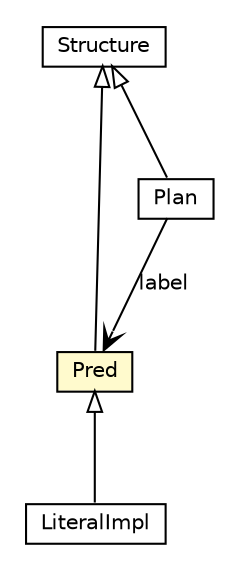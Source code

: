 #!/usr/local/bin/dot
#
# Class diagram 
# Generated by UMLGraph version R5_6_6-1-g9240c4 (http://www.umlgraph.org/)
#

digraph G {
	edge [fontname="Helvetica",fontsize=10,labelfontname="Helvetica",labelfontsize=10];
	node [fontname="Helvetica",fontsize=10,shape=plaintext];
	nodesep=0.25;
	ranksep=0.5;
	// jason.asSyntax.Structure
	c39780 [label=<<table title="jason.asSyntax.Structure" border="0" cellborder="1" cellspacing="0" cellpadding="2" port="p" href="./Structure.html">
		<tr><td><table border="0" cellspacing="0" cellpadding="1">
<tr><td align="center" balign="center"> Structure </td></tr>
		</table></td></tr>
		</table>>, URL="./Structure.html", fontname="Helvetica", fontcolor="black", fontsize=10.0];
	// jason.asSyntax.Pred
	c39788 [label=<<table title="jason.asSyntax.Pred" border="0" cellborder="1" cellspacing="0" cellpadding="2" port="p" bgcolor="lemonChiffon" href="./Pred.html">
		<tr><td><table border="0" cellspacing="0" cellpadding="1">
<tr><td align="center" balign="center"> Pred </td></tr>
		</table></td></tr>
		</table>>, URL="./Pred.html", fontname="Helvetica", fontcolor="black", fontsize=10.0];
	// jason.asSyntax.Plan
	c39793 [label=<<table title="jason.asSyntax.Plan" border="0" cellborder="1" cellspacing="0" cellpadding="2" port="p" href="./Plan.html">
		<tr><td><table border="0" cellspacing="0" cellpadding="1">
<tr><td align="center" balign="center"> Plan </td></tr>
		</table></td></tr>
		</table>>, URL="./Plan.html", fontname="Helvetica", fontcolor="black", fontsize=10.0];
	// jason.asSyntax.LiteralImpl
	c39801 [label=<<table title="jason.asSyntax.LiteralImpl" border="0" cellborder="1" cellspacing="0" cellpadding="2" port="p" href="./LiteralImpl.html">
		<tr><td><table border="0" cellspacing="0" cellpadding="1">
<tr><td align="center" balign="center"> LiteralImpl </td></tr>
		</table></td></tr>
		</table>>, URL="./LiteralImpl.html", fontname="Helvetica", fontcolor="black", fontsize=10.0];
	//jason.asSyntax.Pred extends jason.asSyntax.Structure
	c39780:p -> c39788:p [dir=back,arrowtail=empty];
	//jason.asSyntax.Plan extends jason.asSyntax.Structure
	c39780:p -> c39793:p [dir=back,arrowtail=empty];
	// jason.asSyntax.Plan NAVASSOC jason.asSyntax.Pred
	c39793:p -> c39788:p [taillabel="", label="label", headlabel="", fontname="Helvetica", fontcolor="black", fontsize=10.0, color="black", arrowhead=open];
	//jason.asSyntax.LiteralImpl extends jason.asSyntax.Pred
	c39788:p -> c39801:p [dir=back,arrowtail=empty];
}


